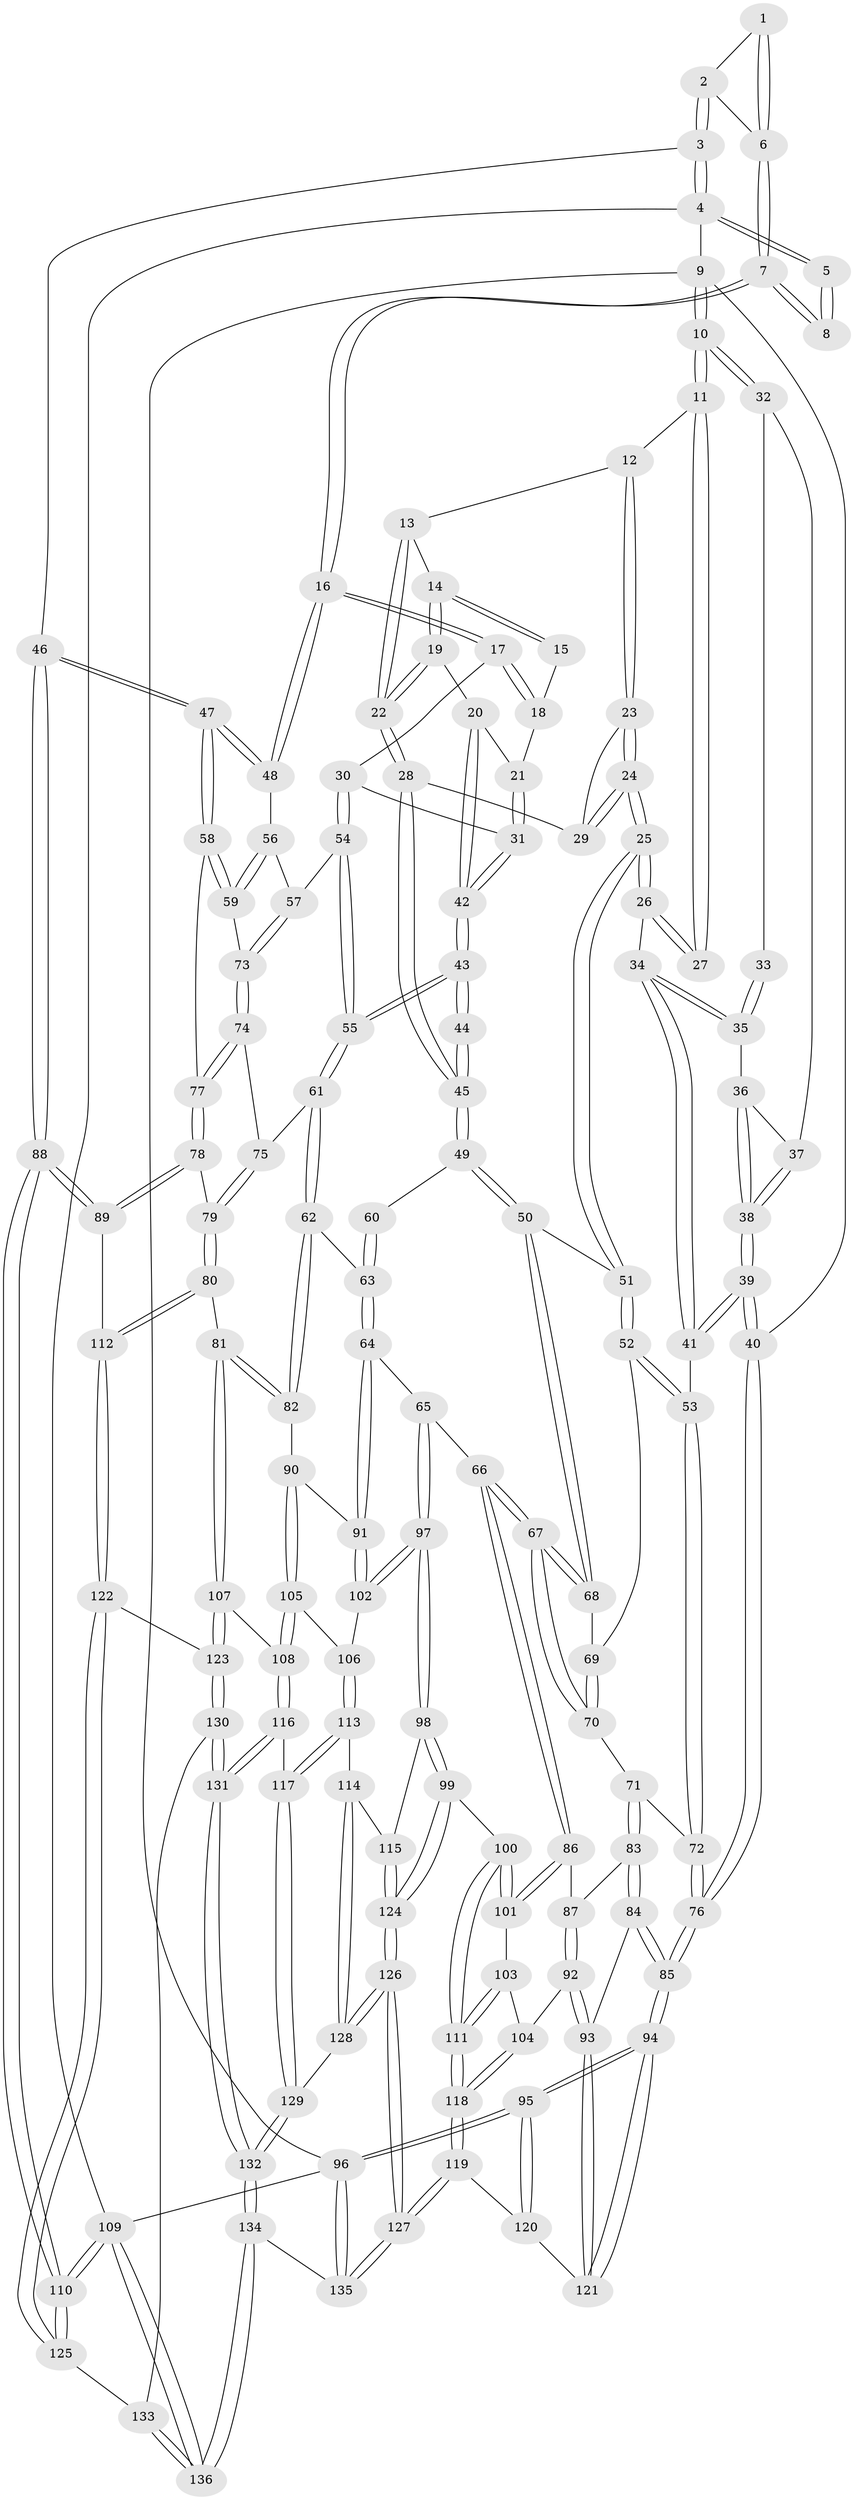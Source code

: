 // Generated by graph-tools (version 1.1) at 2025/50/03/09/25 03:50:58]
// undirected, 136 vertices, 337 edges
graph export_dot {
graph [start="1"]
  node [color=gray90,style=filled];
  1 [pos="+0.919301075493543+0"];
  2 [pos="+0.9854594093145903+0.12364780873965105"];
  3 [pos="+1+0.20929652146015676"];
  4 [pos="+1+0"];
  5 [pos="+0.8896007744534271+0"];
  6 [pos="+0.872720703464343+0.13791745583930284"];
  7 [pos="+0.8067656281292624+0.1668414756054415"];
  8 [pos="+0.7541014970800185+0"];
  9 [pos="+0+0"];
  10 [pos="+0+0"];
  11 [pos="+0.24528184253233926+0"];
  12 [pos="+0.28215859203310795+0"];
  13 [pos="+0.44822292638789957+0"];
  14 [pos="+0.45085190623431054+0"];
  15 [pos="+0.7538890249355894+0"];
  16 [pos="+0.8049502286272788+0.16935676344159567"];
  17 [pos="+0.7141664351816641+0.17648147477103895"];
  18 [pos="+0.6907773773180486+0"];
  19 [pos="+0.5176662240768568+0.07666729577968782"];
  20 [pos="+0.5263597422776833+0.08483306312470967"];
  21 [pos="+0.6427245470621489+0.04223713445053288"];
  22 [pos="+0.38828721581887865+0.14416652084326337"];
  23 [pos="+0.28241295263507327+0"];
  24 [pos="+0.24732350469812334+0.15599406656254883"];
  25 [pos="+0.2088000484787862+0.18253960987058018"];
  26 [pos="+0.18040963174627608+0.16675496185204478"];
  27 [pos="+0.1557168749368276+0.025844332945072976"];
  28 [pos="+0.3782636798391676+0.15190006062493705"];
  29 [pos="+0.3559005937611697+0.1417159267146985"];
  30 [pos="+0.7065685025790079+0.17833962909000953"];
  31 [pos="+0.699850081710418+0.17762635725651726"];
  32 [pos="+0.008692384009697317+0.027845610592618666"];
  33 [pos="+0.09680539095690481+0.06046030484204805"];
  34 [pos="+0.12096149410850883+0.1661517890875753"];
  35 [pos="+0.0828693039370577+0.11938473250661175"];
  36 [pos="+0.061326657707242674+0.1126561473504505"];
  37 [pos="+0.0347747034843735+0.08409338819702745"];
  38 [pos="+0+0.17970075267386973"];
  39 [pos="+0+0.2479815916023547"];
  40 [pos="+0+0.24841128843171867"];
  41 [pos="+0+0.26368841991236536"];
  42 [pos="+0.585767826748176+0.19515472290871974"];
  43 [pos="+0.5385085571238246+0.26690743226381736"];
  44 [pos="+0.5311800943938637+0.265913607268535"];
  45 [pos="+0.40011982236193505+0.21633983952515573"];
  46 [pos="+1+0.43454274267497217"];
  47 [pos="+1+0.4277609427412108"];
  48 [pos="+0.8289417241039516+0.22608784516390099"];
  49 [pos="+0.3341855262321869+0.3013109842912818"];
  50 [pos="+0.3303942369074576+0.30392610253789637"];
  51 [pos="+0.20892073707609216+0.183454420813588"];
  52 [pos="+0.16554033885232414+0.3106682780069444"];
  53 [pos="+0.07529446920068973+0.32865318279642747"];
  54 [pos="+0.6966602431386403+0.34211950216951004"];
  55 [pos="+0.5669323732357243+0.37865903149882646"];
  56 [pos="+0.8197129208153464+0.24582527303917973"];
  57 [pos="+0.7249379137169589+0.3551376149313965"];
  58 [pos="+0.911640343572469+0.4688735188822489"];
  59 [pos="+0.7984646246629775+0.3876620382926099"];
  60 [pos="+0.42310255637570504+0.32729766698169654"];
  61 [pos="+0.5541835457853581+0.430294560301102"];
  62 [pos="+0.5057904239347651+0.47557404229498845"];
  63 [pos="+0.4375332472426077+0.5021277609721339"];
  64 [pos="+0.42343273452078817+0.5098379112128416"];
  65 [pos="+0.38130262652126024+0.5230411506476326"];
  66 [pos="+0.37825236726014655+0.5222268846390219"];
  67 [pos="+0.3425898892804701+0.47010972071801477"];
  68 [pos="+0.31296057396876414+0.35078999203818634"];
  69 [pos="+0.18861959103613418+0.33361758215167175"];
  70 [pos="+0.18721788765333963+0.4294223043653122"];
  71 [pos="+0.11085910964827933+0.4803180130521089"];
  72 [pos="+0.07641190690358085+0.39481859524055635"];
  73 [pos="+0.743647726037155+0.37774809999397396"];
  74 [pos="+0.7152176891170089+0.44812421828151905"];
  75 [pos="+0.6626940787388353+0.476055998888466"];
  76 [pos="+0+0.507560362879721"];
  77 [pos="+0.8564297424911946+0.5119206317001975"];
  78 [pos="+0.8444420774849297+0.5277997857274224"];
  79 [pos="+0.7435394966315382+0.6365309680085837"];
  80 [pos="+0.7386020525069171+0.6509218891220795"];
  81 [pos="+0.736922049563742+0.6525092505690929"];
  82 [pos="+0.6349044063337891+0.633193214923538"];
  83 [pos="+0.0926517252427816+0.5543164236410887"];
  84 [pos="+0+0.6575689621852785"];
  85 [pos="+0+0.6588466213957042"];
  86 [pos="+0.24163491404133058+0.5949809134477148"];
  87 [pos="+0.13590402291161377+0.5757192791153125"];
  88 [pos="+1+0.6742404027652791"];
  89 [pos="+0.9477441298154512+0.7196195238611776"];
  90 [pos="+0.5802940468286544+0.6605398875358489"];
  91 [pos="+0.5520860088714065+0.6665582901281558"];
  92 [pos="+0.13871255871091+0.7347151778832293"];
  93 [pos="+0.07433489285693151+0.7599655581709511"];
  94 [pos="+0+0.9515602447667749"];
  95 [pos="+0+1"];
  96 [pos="+0+1"];
  97 [pos="+0.4121178319741485+0.6972093954644296"];
  98 [pos="+0.40196443544979443+0.719961185969982"];
  99 [pos="+0.36279144893430826+0.7509159034337389"];
  100 [pos="+0.3042130894838204+0.7594145706539299"];
  101 [pos="+0.2420983146638805+0.6735575730620388"];
  102 [pos="+0.5129094614236722+0.7103092415820937"];
  103 [pos="+0.18810841787359886+0.7292603521436748"];
  104 [pos="+0.13908740000102415+0.7347990212792195"];
  105 [pos="+0.5881591397156785+0.7435814770820575"];
  106 [pos="+0.5301645523370954+0.7427598222699315"];
  107 [pos="+0.7183874393414627+0.742099722876933"];
  108 [pos="+0.6665461263737916+0.7849015008769775"];
  109 [pos="+1+1"];
  110 [pos="+1+1"];
  111 [pos="+0.24632842433874708+0.8337149563741032"];
  112 [pos="+0.9316417368421125+0.7241896453127566"];
  113 [pos="+0.5247537122575268+0.8042713756058684"];
  114 [pos="+0.47339852932153187+0.8057631050927401"];
  115 [pos="+0.4416677198858322+0.775538652617922"];
  116 [pos="+0.6484546751913808+0.8143054880575604"];
  117 [pos="+0.5487829388030555+0.8294004217039006"];
  118 [pos="+0.22296514297682332+0.9031118247854242"];
  119 [pos="+0.21765860457085143+0.9312053573850673"];
  120 [pos="+0.18574455225538444+0.9204358185014874"];
  121 [pos="+0.14430468581745717+0.9034776281710482"];
  122 [pos="+0.9026425603690869+0.7734051777259758"];
  123 [pos="+0.8204499099883013+0.8590930248117524"];
  124 [pos="+0.387672481383453+0.892714866403621"];
  125 [pos="+0.9679775533615291+0.9173605036705088"];
  126 [pos="+0.38996650832761887+0.925114348888686"];
  127 [pos="+0.30343679776678517+1"];
  128 [pos="+0.426111493394122+0.9024611284116881"];
  129 [pos="+0.5308801121023708+0.8855766121941819"];
  130 [pos="+0.8243634583137922+0.8873203013427481"];
  131 [pos="+0.6624018731003348+0.9324693037865897"];
  132 [pos="+0.6183386684620742+1"];
  133 [pos="+0.8390172784424946+0.9070854325361822"];
  134 [pos="+0.6002000790065907+1"];
  135 [pos="+0.32163639368937186+1"];
  136 [pos="+0.7666242025354941+1"];
  1 -- 2;
  1 -- 6;
  1 -- 6;
  2 -- 3;
  2 -- 3;
  2 -- 6;
  3 -- 4;
  3 -- 4;
  3 -- 46;
  4 -- 5;
  4 -- 5;
  4 -- 9;
  4 -- 109;
  5 -- 8;
  5 -- 8;
  6 -- 7;
  6 -- 7;
  7 -- 8;
  7 -- 8;
  7 -- 16;
  7 -- 16;
  9 -- 10;
  9 -- 10;
  9 -- 40;
  9 -- 96;
  10 -- 11;
  10 -- 11;
  10 -- 32;
  10 -- 32;
  11 -- 12;
  11 -- 27;
  11 -- 27;
  12 -- 13;
  12 -- 23;
  12 -- 23;
  13 -- 14;
  13 -- 22;
  13 -- 22;
  14 -- 15;
  14 -- 15;
  14 -- 19;
  14 -- 19;
  15 -- 18;
  16 -- 17;
  16 -- 17;
  16 -- 48;
  16 -- 48;
  17 -- 18;
  17 -- 18;
  17 -- 30;
  18 -- 21;
  19 -- 20;
  19 -- 22;
  19 -- 22;
  20 -- 21;
  20 -- 42;
  20 -- 42;
  21 -- 31;
  21 -- 31;
  22 -- 28;
  22 -- 28;
  23 -- 24;
  23 -- 24;
  23 -- 29;
  24 -- 25;
  24 -- 25;
  24 -- 29;
  24 -- 29;
  25 -- 26;
  25 -- 26;
  25 -- 51;
  25 -- 51;
  26 -- 27;
  26 -- 27;
  26 -- 34;
  28 -- 29;
  28 -- 45;
  28 -- 45;
  30 -- 31;
  30 -- 54;
  30 -- 54;
  31 -- 42;
  31 -- 42;
  32 -- 33;
  32 -- 37;
  33 -- 35;
  33 -- 35;
  34 -- 35;
  34 -- 35;
  34 -- 41;
  34 -- 41;
  35 -- 36;
  36 -- 37;
  36 -- 38;
  36 -- 38;
  37 -- 38;
  37 -- 38;
  38 -- 39;
  38 -- 39;
  39 -- 40;
  39 -- 40;
  39 -- 41;
  39 -- 41;
  40 -- 76;
  40 -- 76;
  41 -- 53;
  42 -- 43;
  42 -- 43;
  43 -- 44;
  43 -- 44;
  43 -- 55;
  43 -- 55;
  44 -- 45;
  44 -- 45;
  45 -- 49;
  45 -- 49;
  46 -- 47;
  46 -- 47;
  46 -- 88;
  46 -- 88;
  47 -- 48;
  47 -- 48;
  47 -- 58;
  47 -- 58;
  48 -- 56;
  49 -- 50;
  49 -- 50;
  49 -- 60;
  50 -- 51;
  50 -- 68;
  50 -- 68;
  51 -- 52;
  51 -- 52;
  52 -- 53;
  52 -- 53;
  52 -- 69;
  53 -- 72;
  53 -- 72;
  54 -- 55;
  54 -- 55;
  54 -- 57;
  55 -- 61;
  55 -- 61;
  56 -- 57;
  56 -- 59;
  56 -- 59;
  57 -- 73;
  57 -- 73;
  58 -- 59;
  58 -- 59;
  58 -- 77;
  59 -- 73;
  60 -- 63;
  60 -- 63;
  61 -- 62;
  61 -- 62;
  61 -- 75;
  62 -- 63;
  62 -- 82;
  62 -- 82;
  63 -- 64;
  63 -- 64;
  64 -- 65;
  64 -- 91;
  64 -- 91;
  65 -- 66;
  65 -- 97;
  65 -- 97;
  66 -- 67;
  66 -- 67;
  66 -- 86;
  66 -- 86;
  67 -- 68;
  67 -- 68;
  67 -- 70;
  67 -- 70;
  68 -- 69;
  69 -- 70;
  69 -- 70;
  70 -- 71;
  71 -- 72;
  71 -- 83;
  71 -- 83;
  72 -- 76;
  72 -- 76;
  73 -- 74;
  73 -- 74;
  74 -- 75;
  74 -- 77;
  74 -- 77;
  75 -- 79;
  75 -- 79;
  76 -- 85;
  76 -- 85;
  77 -- 78;
  77 -- 78;
  78 -- 79;
  78 -- 89;
  78 -- 89;
  79 -- 80;
  79 -- 80;
  80 -- 81;
  80 -- 112;
  80 -- 112;
  81 -- 82;
  81 -- 82;
  81 -- 107;
  81 -- 107;
  82 -- 90;
  83 -- 84;
  83 -- 84;
  83 -- 87;
  84 -- 85;
  84 -- 85;
  84 -- 93;
  85 -- 94;
  85 -- 94;
  86 -- 87;
  86 -- 101;
  86 -- 101;
  87 -- 92;
  87 -- 92;
  88 -- 89;
  88 -- 89;
  88 -- 110;
  88 -- 110;
  89 -- 112;
  90 -- 91;
  90 -- 105;
  90 -- 105;
  91 -- 102;
  91 -- 102;
  92 -- 93;
  92 -- 93;
  92 -- 104;
  93 -- 121;
  93 -- 121;
  94 -- 95;
  94 -- 95;
  94 -- 121;
  94 -- 121;
  95 -- 96;
  95 -- 96;
  95 -- 120;
  95 -- 120;
  96 -- 135;
  96 -- 135;
  96 -- 109;
  97 -- 98;
  97 -- 98;
  97 -- 102;
  97 -- 102;
  98 -- 99;
  98 -- 99;
  98 -- 115;
  99 -- 100;
  99 -- 124;
  99 -- 124;
  100 -- 101;
  100 -- 101;
  100 -- 111;
  100 -- 111;
  101 -- 103;
  102 -- 106;
  103 -- 104;
  103 -- 111;
  103 -- 111;
  104 -- 118;
  104 -- 118;
  105 -- 106;
  105 -- 108;
  105 -- 108;
  106 -- 113;
  106 -- 113;
  107 -- 108;
  107 -- 123;
  107 -- 123;
  108 -- 116;
  108 -- 116;
  109 -- 110;
  109 -- 110;
  109 -- 136;
  109 -- 136;
  110 -- 125;
  110 -- 125;
  111 -- 118;
  111 -- 118;
  112 -- 122;
  112 -- 122;
  113 -- 114;
  113 -- 117;
  113 -- 117;
  114 -- 115;
  114 -- 128;
  114 -- 128;
  115 -- 124;
  115 -- 124;
  116 -- 117;
  116 -- 131;
  116 -- 131;
  117 -- 129;
  117 -- 129;
  118 -- 119;
  118 -- 119;
  119 -- 120;
  119 -- 127;
  119 -- 127;
  120 -- 121;
  122 -- 123;
  122 -- 125;
  122 -- 125;
  123 -- 130;
  123 -- 130;
  124 -- 126;
  124 -- 126;
  125 -- 133;
  126 -- 127;
  126 -- 127;
  126 -- 128;
  126 -- 128;
  127 -- 135;
  127 -- 135;
  128 -- 129;
  129 -- 132;
  129 -- 132;
  130 -- 131;
  130 -- 131;
  130 -- 133;
  131 -- 132;
  131 -- 132;
  132 -- 134;
  132 -- 134;
  133 -- 136;
  133 -- 136;
  134 -- 135;
  134 -- 136;
  134 -- 136;
}
